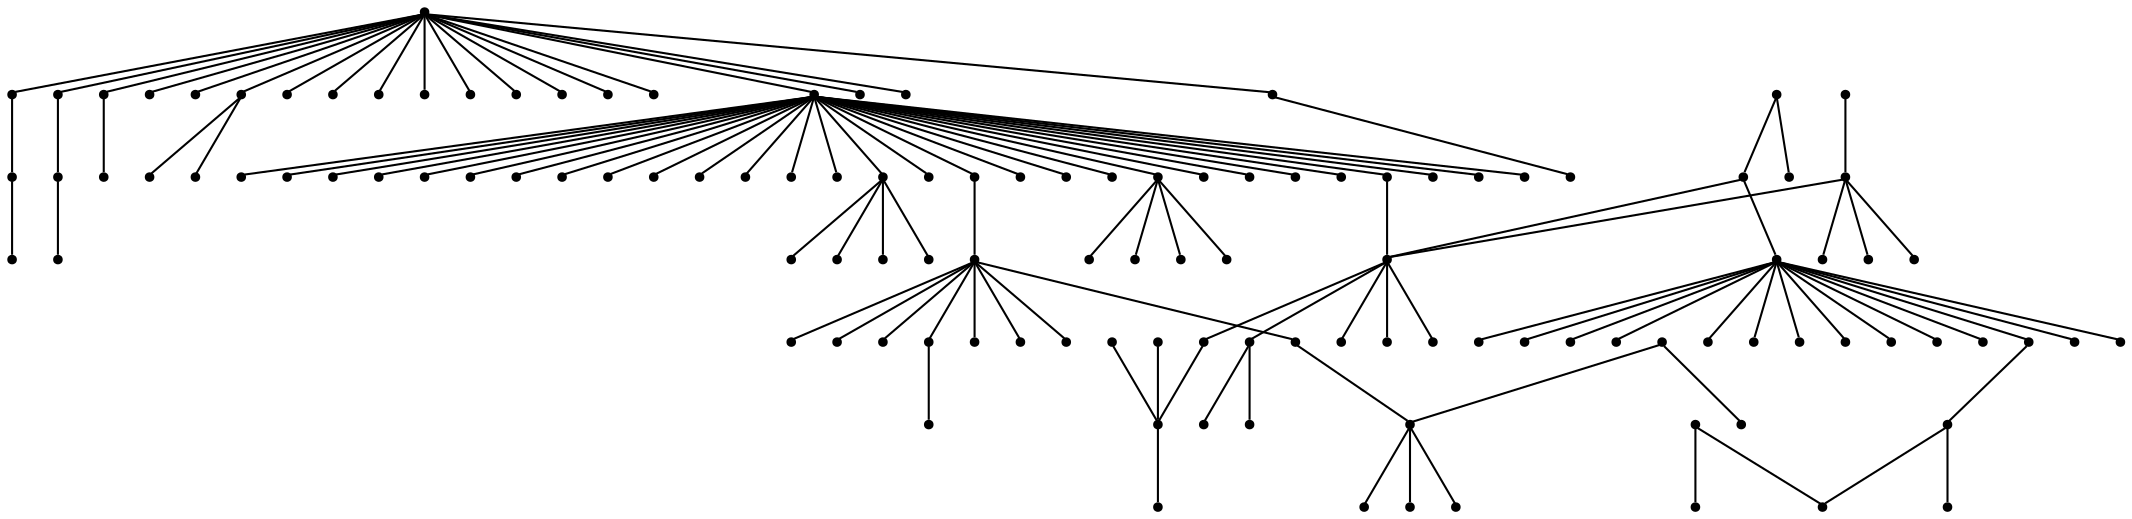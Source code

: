 strict graph "" {
	graph [bb="0,0,589.62,498.3",
		"edge"="{'pos': ''}",
		file="/Users/felicedeluca/Developer/UofA/mlgd/datasets/eucore/set1/output/sfdpnocrossings/dot/EU_core_Layer8_no_crossings_drawing.dot",
		"graph"="{'bb': '0,0,589.62,498.3', 'edge': \"{'pos': ''}\", 'file': '/Users/felicedeluca/Developer/UofA/mlgd/datasets/eucore/set1/output/sfdpnocrossings/\
dot/EU_core_Layer8_no_crossings_drawing.dot', 'graph': \"{'bb': '0,0,589.62,498.3', 'file': '/Users/felicedeluca/Developer/UofA/mlgd/\
datasets/eucore/set1/output/sfdpnocrossings/dot/EU_core_Layer8_no_crossings_drawing.dot', 'overlap': 'prism'}\", 'node': \"{'height': '', '\
label': '\\\\N', 'level': '', 'penwidth': '1', 'pos': '', 'shape': 'point', 'width': ''}\", 'overlap': 'prism'}",
		"node"="{'height': '', 'label': '\\N', 'level': '', 'penwidth': '1', 'pos': '', 'shape': 'point', 'width': ''}",
		overlap=prism
	];
	node [label="\N",
		penwidth=1,
		shape=point
	];
	13	 [height=0.05,
		label=64,
		level=1,
		pos="180.09999999999997,48.49000000000001",
		width=0.05];
	441	 [height=0.05,
		label=318,
		level=1,
		pos="57.0,99.09000000000009",
		width=0.05];
	13 -- 441	 [pos="423.04,257.47 409.24,263.14 317.75,300.75 303.53,306.59"];
	5	 [height=0.05,
		label=105,
		level=1,
		pos="151.14999999999998,89.75999999999999",
		width=0.05];
	13 -- 5	 [pos="397.08,296.25 401.84,289.46 418.87,265.17 423.57,258.47"];
	158	 [height=0.05,
		label=209,
		level=1,
		pos="251.33999999999997,-18.299999999999955",
		width=0.05];
	13 -- 158	 [pos="426.26,255.36 435.54,246.67 485.29,200.02 494.54,191.35"];
	10	 [height=0.05,
		label=21,
		level=1,
		pos="183.25,163.85000000000008",
		width=0.05];
	13 -- 10	 [pos="427.87,370.11 427.49,356.1 425.22,272.99 424.83,258.81"];
	15	 [height=0.05,
		label=412,
		level=1,
		pos="223.23000000000002,160.00000000000006",
		width=0.05];
	13 -- 15	 [pos="425.52,258.69 430.76,272.22 461.84,352.56 467.14,366.27"];
	55	 [height=0.05,
		label=16,
		level=1,
		pos="251.07999999999998,74.35000000000002",
		width=0.05];
	13 -- 55	 [pos="426.53,257.39 436.35,260.97 484.41,278.47 494.07,281.99"];
	136	 [height=0.05,
		label=489,
		level=1,
		pos="266.68,32.48000000000002",
		width=0.05];
	13 -- 136	 [pos="426.58,256.42 437.85,254.34 498.32,243.15 509.56,241.08"];
	180	 [height=0.05,
		label=329,
		level=1,
		pos="190.38,101.86000000000007",
		width=0.05];
	13 -- 180	 [pos="425.12,258.53 426.68,266.63 433.12,300.06 434.71,308.29"];
	280	 [height=0.05,
		label=269,
		level=1,
		pos="251.71999999999997,110.68",
		width=0.05];
	13 -- 280	 [pos="426.27,258.05 435.59,266.15 485.62,309.57 494.92,317.64"];
	416	 [height=0.05,
		label=244,
		level=1,
		pos="200.58999999999997,-30.44999999999999",
		width=0.05];
	13 -- 416	 [pos="425.28,254.8 428.12,243.88 442,190.44 444.78,179.7"];
	420	 [height=0.05,
		label=405,
		level=1,
		pos="225.59999999999997,113.47000000000008",
		width=0.05];
	13 -- 420	 [pos="425.9,258.36 432.14,267.27 462.47,310.58 469.02,319.94"];
	437	 [height=0.05,
		label=106,
		level=1,
		pos="126.00999999999999,-19.079999999999984",
		width=0.05];
	13 -- 437	 [pos="423.44,255.08 416.02,245.82 379.98,200.78 372.18,191.04"];
	454	 [height=0.05,
		label=173,
		level=1,
		pos="216.26999999999998,69.78000000000003",
		width=0.05];
	13 -- 454	 [pos="426.33,257.67 432.17,261.11 452.8,273.24 459.1,276.95"];
	566	 [height=0.05,
		label=2,
		level=1,
		pos="197.32999999999998,113.47000000000008",
		width=0.05];
	13 -- 566	 [pos="425.27,258.63 427.79,268.12 439.1,310.76 441.54,319.97"];
	573	 [height=0.05,
		label=6,
		level=1,
		pos="196.45999999999998,125.07",
		width=0.05];
	13 -- 573	 [pos="425.18,258.65 427.44,269.24 438.52,321.08 440.74,331.51"];
	592	 [height=0.05,
		label=141,
		level=1,
		pos="197.74,-42.32000000000002",
		width=0.05];
	13 -- 592	 [pos="425.14,254.86 427.44,243.04 439.76,179.61 442.05,167.82"];
	650	 [height=0.05,
		label=215,
		level=1,
		pos="211.75,113.47000000000008",
		width=0.05];
	13 -- 650	 [pos="425.69,258.63 430.31,268.12 451.08,310.76 455.57,319.97"];
	860	 [height=0.05,
		label=232,
		level=1,
		pos="243.89999999999998,19.390000000000043",
		width=0.05];
	13 -- 860	 [pos="426.62,255.91 435.93,251.67 477.81,232.57 486.85,228.44"];
	872	 [height=0.05,
		label=498,
		level=1,
		pos="195.19,-11.639999999999986",
		width=0.05];
	13 -- 872	 [pos="425.28,254.75 427.57,245.62 437.02,207.97 439.35,198.69"];
	635	 [height=0.05,
		label=82,
		level=1,
		pos="-7.2900000000000205,145.50000000000006",
		width=0.05];
	441 -- 635	 [pos="300.09,308.5 291.27,314.87 248.43,345.8 239.16,352.49"];
	14	 [height=0.05,
		label=96,
		level=1,
		pos="22.70999999999998,45.5",
		width=0.05];
	441 -- 14	 [pos="268.54,255.55 273.74,263.68 295.21,297.25 300.5,305.51"];
	769	 [height=0.05,
		label=282,
		level=1,
		pos="-50.15999999999997,106.98000000000008",
		width=0.05];
	441 -- 769	 [pos="299.82,307.49 286.81,308.45 209.61,314.13 196.43,315.1"];
	22	 [height=0.05,
		label=333,
		level=1,
		pos="34.69,128.66000000000003",
		width=0.05];
	441 -- 22	 [pos="280.57,335.33 284.48,330.15 296.82,313.79 300.58,308.81"];
	40	 [height=0.05,
		label=375,
		level=1,
		pos="-15.270000000000039,61.389999999999986",
		width=0.05];
	441 -- 40	 [pos="231.19,270.58 241.19,275.8 290.12,301.32 299.96,306.45"];
	154	 [height=0.05,
		label=411,
		level=1,
		pos="113.27999999999997,127.97000000000008",
		width=0.05];
	441 -- 154	 [pos="356.09,335.27 347.54,330.88 312.3,312.8 303.62,308.35"];
	676	 [height=0.05,
		label=409,
		level=1,
		pos="96.57,179.38000000000005",
		width=0.05];
	441 -- 676	 [pos="302.51,309.03 307.66,319.48 335.29,375.55 340.42,385.97"];
	189	 [height=0.05,
		label=5,
		level=1,
		pos="39.589999999999975,143.27000000000004",
		width=0.05];
	441 -- 189	 [pos="285.02,349.63 287.88,342.36 298.13,316.36 300.95,309.19"];
	610	 [height=0.05,
		label=47,
		level=1,
		pos="-70.82,110.50000000000006",
		width=0.05];
	441 -- 610	 [pos="299.87,307.51 285.55,308.79 190.54,317.27 175.78,318.59"];
	102	 [height=0.05,
		label=170,
		level=1,
		pos="83.57,62.43000000000001",
		width=0.05];
	441 -- 102	 [pos="327.1,272.27 322.73,278.3 307.1,299.88 302.79,305.82"];
	122	 [height=0.05,
		label=83,
		level=1,
		pos="19.75,80.04000000000002",
		width=0.05];
	441 -- 122	 [pos="266.43,289.32 272.96,292.66 293.56,303.2 299.84,306.41"];
	508	 [height=0.05,
		label=115,
		level=1,
		pos="66.68,155.07999999999998",
		width=0.05];
	441 -- 508	 [pos="302,309.22 303.47,317.72 309.53,352.78 311.02,361.41"];
	152	 [height=0.05,
		label=420,
		level=1,
		pos="31.74000000000001,69.79000000000002",
		width=0.05];
	441 -- 152	 [pos="277.77,279.62 282.2,284.76 296.18,300.97 300.44,305.91"];
	851	 [height=0.05,
		label=547,
		level=1,
		pos="115.52999999999997,216.28000000000003",
		width=0.05];
	441 -- 851	 [pos="302.51,309.01 309.06,322.14 352.57,409.25 359.33,422.78"];
	177	 [height=0.05,
		label=107,
		level=1,
		pos="104.25,159.95",
		width=0.05];
	441 -- 177	 [pos="347.76,366.71 341.28,358.36 309.79,317.8 302.98,309.03"];
	183	 [height=0.05,
		label=283,
		level=1,
		pos="74.14999999999998,113.66000000000003",
		width=0.05];
	441 -- 183	 [pos="317.25,320.58 313.93,317.76 306.3,311.27 303.11,308.57"];
	233	 [height=0.05,
		label=84,
		level=1,
		pos="-2.5200000000000387,91.86000000000001",
		width=0.05];
	441 -- 233	 [pos="244.14,300.36 253.17,301.46 290.45,305.99 299.63,307.1"];
	254	 [height=0.05,
		label=13,
		level=1,
		pos="70.90999999999997,75.76999999999998",
		width=0.05];
	441 -- 254	 [pos="314.5,285.86 311.89,290.24 305.3,301.29 302.73,305.59"];
	355	 [height=0.05,
		label=121,
		level=1,
		pos="96.89999999999998,135.05",
		width=0.05];
	441 -- 355	 [pos="339.86,341.76 333.3,335.85 309.82,314.69 303.34,308.85"];
	509	 [height=0.05,
		label=494,
		level=1,
		pos="76.44999999999999,125.27000000000004",
		width=0.05];
	441 -- 509	 [pos="302.96,309.07 306.54,313.89 316.65,327.5 320.02,332.04"];
	521	 [height=0.05,
		label=113,
		level=1,
		pos="48.639999999999986,119.99000000000007",
		width=0.05];
	441 -- 521	 [pos="300.91,309.28 299.29,313.32 295.57,322.62 294.02,326.5"];
	631	 [height=0.05,
		label=367,
		level=1,
		pos="88.08999999999997,123.44999999999999",
		width=0.05];
	441 -- 631	 [pos="303.35,308.66 308.8,312.93 326,326.4 331.24,330.51"];
	637	 [height=0.05,
		label=183,
		level=1,
		pos="68.61000000000001,90.44999999999999",
		width=0.05];
	441 -- 637	 [pos="303.49,306 305.74,304.33 309.53,301.51 311.67,299.91"];
	793	 [height=0.05,
		label=114,
		level=1,
		pos="45.39999999999998,108.36000000000007",
		width=0.05];
	441 -- 793	 [pos="300.26,308.49 298.03,310.27 293.75,313.69 291.51,315.47"];
	831	 [height=0.05,
		label=256,
		level=1,
		pos="43.629999999999995,74.09000000000003",
		width=0.05];
	441 -- 831	 [pos="300.8,305.71 298.39,301.19 291.65,288.59 289.21,284.03"];
	840	 [height=0.05,
		label=424,
		level=1,
		pos="11.109999999999957,56.73000000000002",
		width=0.05];
	441 -- 840	 [pos="300.15,305.94 293.19,299.51 264.44,272.98 257.37,266.44"];
	921	 [height=0.05,
		label=160,
		level=1,
		pos="40.20999999999998,43.32000000000005",
		width=0.05];
	441 -- 921	 [pos="301.12,305.5 298.57,297.03 288.06,262.1 285.47,253.5"];
	948	 [height=0.05,
		label=169,
		level=1,
		pos="71.39999999999998,64.01999999999998",
		width=0.05];
	441 -- 948	 [pos="302.45,305.47 304.98,299.32 312.94,279.92 315.37,274.01"];
	955	 [height=0.05,
		label=86,
		level=1,
		pos="86.0,111.84000000000009",
		width=0.05];
	441 -- 955	 [pos="303.58,308.19 308.93,310.54 324.01,317.17 329.03,319.38"];
	484	 [height=0.05,
		label=44,
		level=1,
		pos="191.65999999999997,189.03000000000003",
		width=0.05];
	10 -- 484	 [pos="428.59,374.08 430.17,378.82 434.16,390.74 435.71,395.39"];
	799	 [height=0.05,
		label=55,
		level=1,
		pos="229.82,222.98000000000008",
		width=0.05];
	15 -- 799	 [pos="468.1,370.08 469.04,379.11 473.23,419.16 474.26,429.04"];
	788	 [height=0.05,
		label=642,
		level=1,
		pos="274.29,83.85000000000002",
		width=0.05];
	55 -- 788	 [pos="497.58,283.35 501.94,285.14 512.93,289.64 517.22,291.39"];
	837	 [height=0.05,
		label=210,
		level=1,
		pos="307.72999999999985,-1.6099999999999568",
		width=0.05];
	136 -- 837	 [pos="513.12,239.28 519.87,233.67 544.04,213.6 550.7,208.07"];
	115	 [height=0.05,
		label=301,
		level=1,
		pos="199.284,-32.14839999999998",
		width=0.05];
	416 -- 115	 [pos="414.03,137.18 419.4,144.16 438.61,169.15 443.91,176.04"];
	624	 [height=0.05,
		label=58,
		level=1,
		pos="209.17000000000002,-65.87999999999994",
		width=0.05];
	416 -- 624	 [pos="445.73,175.91 447.21,169.81 451.81,150.82 453.34,144.47"];
	267	 [height=0.05,
		label=371,
		level=1,
		pos="-47.74000000000001,100.40200000000004",
		width=0.05];
	769 -- 267	 [pos="205.97,284.12 203.89,289.78 197.4,307.41 195.24,313.3"];
	507	 [height=0.05,
		label=393,
		level=1,
		pos="-51.39639999999997,108.37320000000005",
		width=0.05];
	769 -- 507	 [pos="164.94,348.57 170.02,342.84 188.22,322.34 193.23,316.69"];
	854	 [height=0.05,
		label=404,
		level=1,
		pos="-51.695599999999956,107.5904000000001",
		width=0.05];
	769 -- 854	 [pos="192.46,316.06 185.73,318.74 164.49,327.18 158.02,329.75"];
	936	 [height=0.05,
		label=4,
		level=1,
		pos="-50.77159999999998,108.28760000000005",
		width=0.05];
	769 -- 936	 [pos="193.7,317 191.07,322.62 182.87,340.15 180.13,346"];
	616	 [height=0.05,
		label=679,
		level=1,
		pos="-72.01000000000005,42.900000000000034",
		width=0.05];
	40 -- 616	 [pos="227.52,269.04 218.91,266.23 183.38,254.65 174.63,251.8"];
	68	 [height=0.05,
		label=135,
		level=1,
		pos="-145.89,122.07999999999998",
		width=0.05];
	610 -- 68	 [pos="100.65,330.05 111.03,328.45 161.85,320.62 172.07,319.04"];
	174	 [height=0.05,
		label=133,
		level=1,
		pos="126.43,262.65000000000003",
		width=0.05];
	851 -- 174	 [pos="370.65,468.91 368.85,461.29 362.43,434 360.66,426.48"];
	227	 [height=0.05,
		label=165,
		level=1,
		pos="124.13999999999999,250.91000000000003",
		width=0.05];
	851 -- 227	 [pos="368.36,457.31 366.87,451.35 362.26,432.79 360.71,426.59"];
	329	 [height=0.05,
		label=87,
		level=1,
		pos="109.77999999999997,265.33",
		width=0.05];
	851 -- 329	 [pos="354.7,471.48 355.65,463.41 359.03,434.55 359.97,426.59"];
	925	 [height=0.05,
		label=340,
		level=1,
		pos="110.70999999999998,252.93",
		width=0.05];
	851 -- 925	 [pos="359.95,426.51 359.1,432.94 356.44,453.2 355.62,459.38"];
	651	 [height=0.05,
		label=350,
		level=1,
		pos="-68.14000000000004,-113.61099999999993",
		width=0.05];
	337	 [height=0.05,
		label=533,
		level=1,
		pos="-66.54000000000002,-26.72999999999996",
		width=0.05];
	651 -- 337	 [pos="178.11,179.72 177.9,168.41 176.78,107.73 176.57,96.454"];
	536	 [height=0.05,
		label=180,
		level=1,
		pos="-108.55000000000001,-104.94999999999999",
		width=0.05];
	651 -- 536	 [pos="138.3,102.85 145.38,101.33 167.74,96.537 174.55,95.076"];
	346	 [height=0.05,
		label=172,
		level=1,
		pos="-2.230000000000018,-66.42999999999995",
		width=0.05];
	337 -- 346	 [pos="179.73,180.55 188.55,175.1 231.41,148.64 240.68,142.92"];
	337 -- 616	 [pos="177.98,183.54 177.19,193.71 173.6,239.4 172.82,249.28"];
	545	 [height=0.05,
		label=366,
		level=1,
		pos="-75.14800000000002,79.18400000000003",
		width=0.05];
	957	 [height=0.05,
		label=187,
		level=1,
		pos="-74.80600000000004,67.334",
		width=0.05];
	545 -- 957	 [pos="157.03,430.61 157.29,421.61 158.37,384.51 158.63,375.37"];
	957 -- 616	 [pos="172.43,253.28 170.72,268.24 160.49,357.65 158.9,371.52"];
	883	 [height=0.05,
		label=932,
		level=1,
		pos="-79.65600000000006,65.79800000000003",
		width=0.05];
	957 -- 883	 [pos="136.34,366.25 140.9,367.7 152.39,371.34 156.86,372.76"];
	862	 [height=0.05,
		label=473,
		level=1,
		pos="-76.22000000000003,76.84600000000006",
		width=0.05];
	957 -- 862	 [pos="151.92,418.85 153.09,411.02 157.25,383.03 158.4,375.32"];
	864	 [height=0.05,
		label=546,
		level=1,
		pos="-74.87400000000002,74.50600000000003",
		width=0.05];
	957 -- 864	 [pos="158.37,407.26 158.42,401.1 158.61,381.87 158.67,375.45"];
	58	 [height=0.05,
		label=820,
		level=1,
		pos="-59.879999999999995,-53.91999999999996",
		width=0.05];
	346 -- 58	 [pos="186.71,153.93 195.47,152.03 231.57,144.19 240.46,142.26"];
	798	 [height=0.05,
		label=295,
		level=1,
		pos="46.26999999999998,-81.46999999999997",
		width=0.05];
	346 -- 798	 [pos="244.53,141.18 252.51,138.71 281.06,129.85 288.93,127.41"];
	151	 [height=0.05,
		label=365,
		level=1,
		pos="49.629999999999995,-39.38999999999993",
		width=0.05];
	346 -- 151	 [pos="292.58,167.97 284.71,163.86 252.23,146.93 244.23,142.76"];
	181	 [height=0.05,
		label=128,
		level=1,
		pos="22.71999999999997,-80.69",
		width=0.05];
	346 -- 181	 [pos="265.76,128.51 261.25,131.08 248.68,138.26 244.12,140.87"];
	946	 [height=0.05,
		label=285,
		level=1,
		pos="58.329999999999984,-66.82",
		width=0.05];
	346 -- 946	 [pos="244.46,141.81 253.66,141.75 291.59,141.52 300.92,141.46"];
	506	 [height=0.05,
		label=212,
		level=1,
		pos="-59.18000000000001,-65.57",
		width=0.05];
	346 -- 506	 [pos="240.55,141.85 231.91,141.99 196.24,142.53 187.46,142.66"];
	371	 [height=0.05,
		label=142,
		level=1,
		pos="35.76999999999998,-103.89999999999992",
		width=0.05];
	346 -- 371	 [pos="244.08,140.22 250.33,134.05 272.69,112 278.86,105.92"];
	479	 [height=0.05,
		label=28,
		level=1,
		pos="-7.2900000000000205,-43.21000000000001",
		width=0.05];
	346 -- 479	 [pos="242.05,143.65 241.12,147.93 238.79,158.58 237.82,163.04"];
	577	 [height=0.05,
		label=14,
		level=1,
		pos="-47.25,-54.579999999999984",
		width=0.05];
	346 -- 577	 [pos="240.51,142.33 233.11,144.28 206.61,151.26 199.3,153.18"];
	759	 [height=0.05,
		label=434,
		level=1,
		pos="-36.29000000000002,-77.79000000000002",
		width=0.05];
	346 -- 759	 [pos="240.62,141.21 234.76,139.26 216.5,133.17 210.4,131.14"];
	764	 [height=0.05,
		label=249,
		level=1,
		pos="20.45999999999998,-52.839999999999975",
		width=0.05];
	346 -- 764	 [pos="244.23,142.89 248.41,145.4 258.82,151.64 263.17,154.25"];
	849	 [height=0.05,
		label=166,
		level=1,
		pos="-18.510000000000048,-112.86200000000002",
		width=0.05];
	346 -- 849	 [pos="241.75,139.83 239.07,132.19 229.49,104.87 226.85,97.334"];
	922	 [height=0.05,
		label=419,
		level=1,
		pos="-28.920000000000016,-97.30000000000001",
		width=0.05];
	346 -- 922	 [pos="241.01,140.17 236.33,134.76 221.57,117.68 217.07,112.48"];
	927	 [height=0.05,
		label=280,
		level=1,
		pos="-52.170000000000016,-89.19999999999999",
		width=0.05];
	346 -- 927	 [pos="240.79,141.07 233.2,137.61 201.93,123.35 194.23,119.84"];
	537	 [height=0.05,
		label=480,
		level=1,
		pos="53.80000000000001,-123.08800000000002",
		width=0.05];
	371 -- 537	 [pos="281.86,102.85 285.18,99.319 293.46,90.515 296.92,86.833"];
	602	 [height=0.05,
		label=63,
		level=1,
		pos="204.14,247.42000000000002",
		width=0.05];
	799 -- 602	 [pos="450.21,454.37 454.62,450.16 468.38,437.06 472.98,432.68"];
	488	 [height=0.05,
		label=254,
		level=1,
		pos="297.4899999999999,92.25999999999999",
		width=0.05];
	788 -- 488	 [pos="540.35,299.86 535.99,298.28 525,294.29 520.72,292.74"];
	473	 [height=0.05,
		label=221,
		level=1,
		pos="84.49000000000001,-126.93900000000002",
		width=0.05];
	537 -- 473	 [pos="327.15,81.574 321.6,82.27 306.14,84.21 300.54,84.913"];
	286	 [height=0.05,
		label=252,
		level=1,
		pos="41.849999999999966,-115.50799999999998",
		width=0.05];
	537 -- 286	 [pos="288.4,91.568 290.71,90.102 294.61,87.629 296.82,86.226"];
	646	 [height=0.05,
		label=317,
		level=1,
		pos="115.83999999999997,-124.594",
		width=0.05];
	104	 [height=0.05,
		label=17,
		level=1,
		pos="139.05,-134.767",
		width=0.05];
	646 -- 104	 [pos="381.91,74.291 377.54,76.202 366.55,81.021 362.27,82.9"];
	646 -- 473	 [pos="331.22,81.475 336.89,81.899 352.69,83.081 358.41,83.509"];
	50	 [height=0.05,
		label=93,
		level=1,
		pos="-169.11,103.97000000000008",
		width=0.05];
	68 -- 50	 [pos="77.093,313.42 81.29,316.69 92.99,325.81 97.23,329.12"];
	439	 [height=0.05,
		label=116,
		level=1,
		pos="-157.51299999999998,124.56",
		width=0.05];
	68 -- 439	 [pos="96.973,330.73 94.828,331.18 91.275,331.94 89.086,332.41"];
	453	 [height=0.05,
		label=62,
		level=1,
		pos="-140.14,84.18",
		width=0.05];
	68 -- 453	 [pos="99.099,328.3 100.11,321.66 103.29,300.7 104.26,294.31"];
	558	 [height=0.05,
		label=336,
		level=1,
		pos="-163.348,69.85000000000002",
		width=0.05];
	68 -- 558	 [pos="98.209,328.6 95.558,320.67 84.625,287.96 81.933,279.91"];
	733	 [height=0.05,
		label=23,
		level=1,
		pos="-164.15300000000002,136.23000000000008",
		width=0.05];
	68 -- 733	 [pos="97.104,331.64 93.572,334.38 85.441,340.69 82.052,343.31"];
	772	 [height=0.05,
		label=65,
		level=1,
		pos="-135.20999999999998,164.23000000000008",
		width=0.05];
	68 -- 772	 [pos="99.248,332.15 101.01,339.08 107.29,363.89 109.02,370.73"];
	780	 [height=0.05,
		label=438,
		level=1,
		pos="-175.75900000000001,129.9600000000001",
		width=0.05];
	68 -- 780	 [pos="96.83,330.85 91.431,332.28 76.381,336.25 70.927,337.69"];
	817	 [height=0.05,
		label=30,
		level=1,
		pos="-152.402,147.94",
		width=0.05];
	68 -- 817	 [pos="98.279,332.37 97.055,337.23 93.971,349.48 92.769,354.26"];
	771	 [height=0.05,
		label=41,
		level=1,
		pos="-186.563,70.65000000000003",
		width=0.05];
	558 -- 771	 [pos="79.511,278.17 75.235,278.32 64.582,278.69 60.126,278.84"];
	634	 [height=0.05,
		label=764,
		level=1,
		pos="-179.64,160.43",
		width=0.05];
	817 -- 634	 [pos="66.827,367.87 71.75,365.61 85.475,359.32 90.448,357.04"];
	728	 [height=0.05,
		label=80,
		level=1,
		pos="-29.03000000000003,27.420000000000016",
		width=0.05];
	616 -- 728	 [pos="174.52,250.5 181.59,247.95 206.88,238.84 213.86,236.32"];
	105	 [height=0.05,
		label=81,
		level=1,
		pos="-38.51000000000005,50.650000000000034",
		width=0.05];
	616 -- 105	 [pos="204.37,258.5 198.61,257.16 180.65,253.01 174.65,251.62"];
	450	 [height=0.05,
		label=971,
		level=1,
		pos="-37.18000000000001,15.810000000000002",
		width=0.05];
	616 -- 450	 [pos="206.01,225.24 200.28,229.69 179.78,245.64 174.13,250.03"];
	515	 [height=0.05,
		label=137,
		level=1,
		pos="-121.22000000000003,43.210000000000036",
		width=0.05];
	616 -- 515	 [pos="125.57,251.45 133.67,251.4 162.64,251.23 170.62,251.18"];
	792	 [height=0.05,
		label=549,
		level=1,
		pos="-118.42000000000002,28.860000000000014",
		width=0.05];
	616 -- 792	 [pos="170.68,250.56 163.04,248.25 135.72,239.99 128.19,237.71"];
	221	 [height=0.05,
		label=303,
		level=1,
		pos="-38.33600000000001,23.55400000000003",
		width=0.05];
	728 -- 221	 [pos="171.12,217.18 178.78,220.36 206.16,231.74 213.71,234.87"];
	726	 [height=0.05,
		label=474,
		level=1,
		pos="-39.946000000000026,30.55800000000002",
		width=0.05];
	728 -- 726	 [pos="162.89,250.85 171.17,248.47 205.36,238.64 213.77,236.22"];
	316	 [height=0.05,
		label=694,
		level=1,
		pos="-135.7,11.129999999999995",
		width=0.05];
	792 -- 316	 [pos="110.57,221.02 113.91,224.45 121.61,232.35 124.81,235.64"];
	809	 [height=0.05,
		label=493,
		level=1,
		pos="-144.89299999999997,-15.349999999999966",
		width=0.05];
	809 -- 316	 [pos="108.37,217.65 106.71,212.86 102.08,199.52 100.4,194.69"];
	787	 [height=0.05,
		label=314,
		level=1,
		pos="-169.07800000000003,197.26000000000005",
		width=0.05];
	787 -- 634	 [pos="65.608,370.67 67.459,377.12 73.301,397.49 75.082,403.7"];
	640	 [height=0.05,
		label=495,
		level=1,
		pos="-156.663,197.82",
		width=0.05];
	787 -- 640	 [pos="86.077,405.99 83.785,405.89 79.99,405.72 77.652,405.61"];
	134	 [height=0.05,
		label=211,
		level=1,
		pos="-206.459,118.35000000000008",
		width=0.05];
	634 -- 134	 [pos="39.374,328.41 43.785,335.34 59.569,360.1 63.922,366.93"];
	813	 [height=0.05,
		label=377,
		level=1,
		pos="-219.47000000000008,100.94999999999999",
		width=0.05];
	634 -- 813	 [pos="63.891,366.97 58.075,358.29 31.937,319.26 26.288,310.82"];
	276	 [height=0.05,
		label=74,
		level=1,
		pos="-200.755,164.48000000000008",
		width=0.05];
	634 -- 276	 [pos="45.874,372.36 49.794,371.61 58.615,369.92 62.78,369.12"];
	85	 [height=0.05,
		label=129,
		level=1,
		pos="-130.12,-1.3999999999999773",
		width=0.05];
	85 -- 316	 [pos="113.69,208.82 112.61,211.24 110.79,215.33 109.75,217.64"];
	834	 [height=0.05,
		label=290,
		level=1,
		pos="-164.84700000000004,18.49000000000001",
		width=0.05];
	316 -- 834	 [pos="107.06,219.87 101.8,221.2 87.112,224.91 81.791,226.26"];
}
